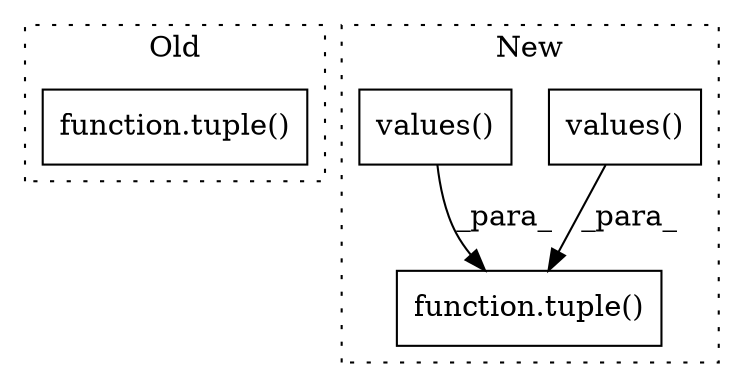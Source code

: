 digraph G {
subgraph cluster0 {
1 [label="function.tuple()" a="75" s="2226,2233" l="6,57" shape="box"];
label = "Old";
style="dotted";
}
subgraph cluster1 {
2 [label="values()" a="75" s="2347" l="25" shape="box"];
3 [label="function.tuple()" a="75" s="2226,2254" l="23,158" shape="box"];
4 [label="values()" a="75" s="2374" l="23" shape="box"];
label = "New";
style="dotted";
}
2 -> 3 [label="_para_"];
4 -> 3 [label="_para_"];
}